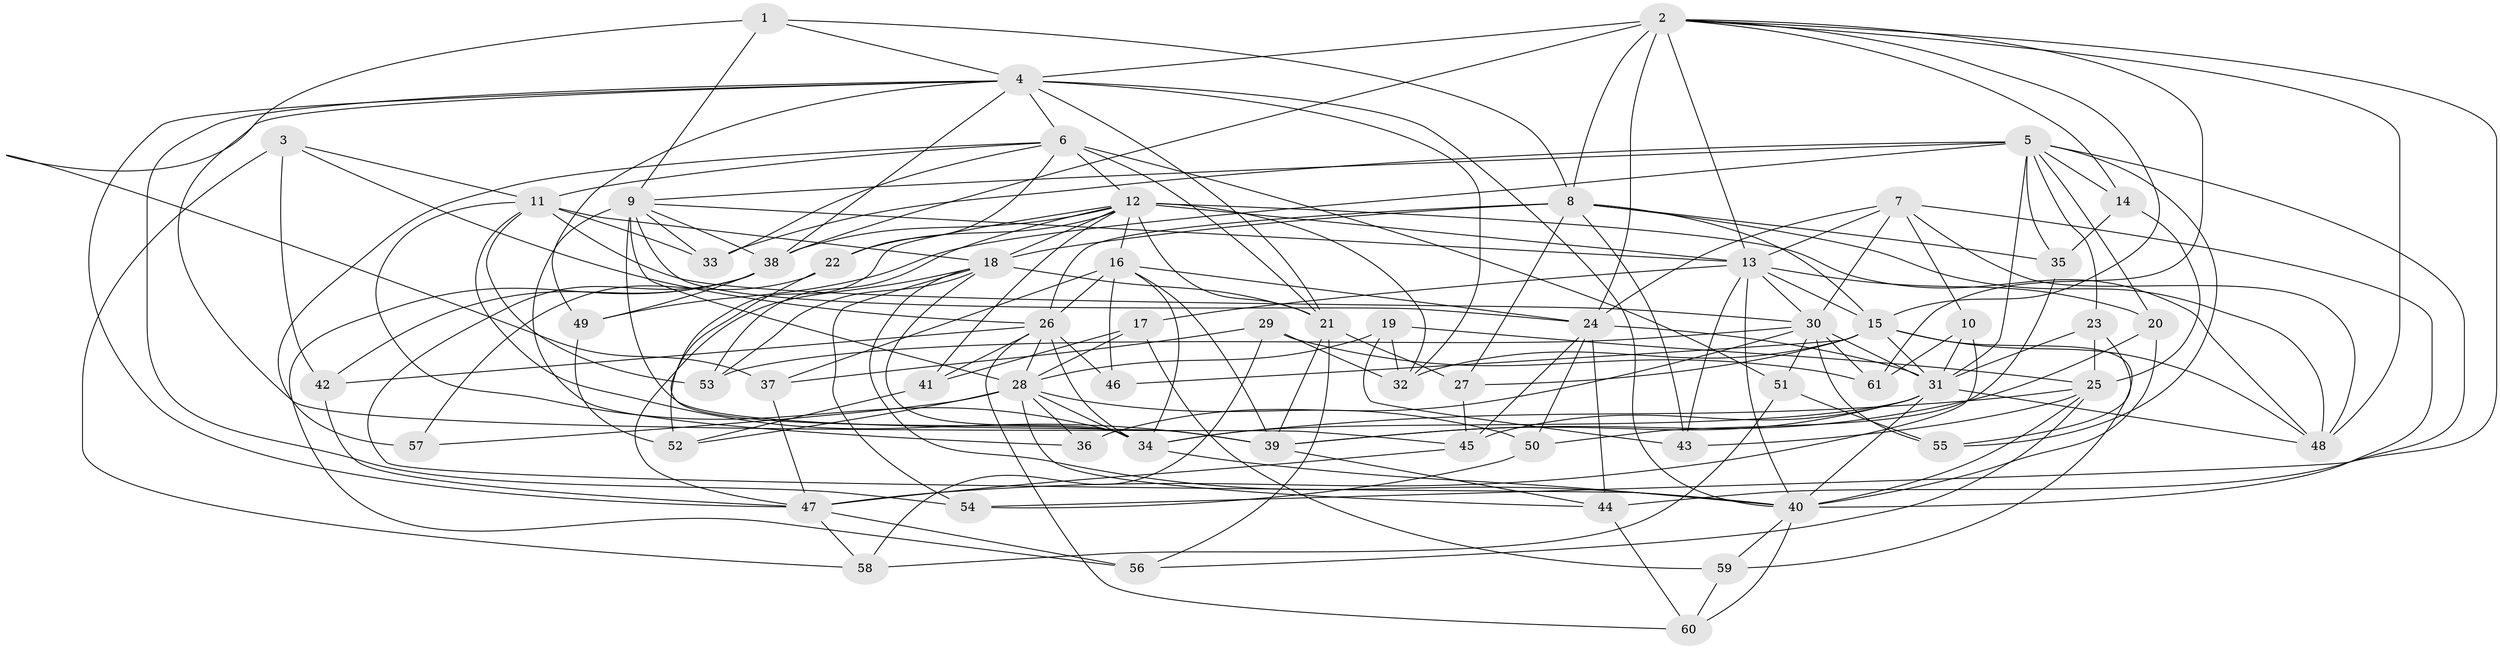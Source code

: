 // original degree distribution, {4: 1.0}
// Generated by graph-tools (version 1.1) at 2025/54/03/04/25 22:54:00]
// undirected, 61 vertices, 184 edges
graph export_dot {
  node [color=gray90,style=filled];
  1;
  2;
  3;
  4;
  5;
  6;
  7;
  8;
  9;
  10;
  11;
  12;
  13;
  14;
  15;
  16;
  17;
  18;
  19;
  20;
  21;
  22;
  23;
  24;
  25;
  26;
  27;
  28;
  29;
  30;
  31;
  32;
  33;
  34;
  35;
  36;
  37;
  38;
  39;
  40;
  41;
  42;
  43;
  44;
  45;
  46;
  47;
  48;
  49;
  50;
  51;
  52;
  53;
  54;
  55;
  56;
  57;
  58;
  59;
  60;
  61;
  1 -- 4 [weight=1.0];
  1 -- 8 [weight=1.0];
  1 -- 9 [weight=1.0];
  1 -- 37 [weight=1.0];
  2 -- 4 [weight=2.0];
  2 -- 8 [weight=1.0];
  2 -- 13 [weight=1.0];
  2 -- 14 [weight=1.0];
  2 -- 15 [weight=1.0];
  2 -- 24 [weight=1.0];
  2 -- 38 [weight=2.0];
  2 -- 48 [weight=1.0];
  2 -- 54 [weight=1.0];
  2 -- 61 [weight=1.0];
  3 -- 11 [weight=1.0];
  3 -- 26 [weight=1.0];
  3 -- 42 [weight=1.0];
  3 -- 58 [weight=1.0];
  4 -- 6 [weight=1.0];
  4 -- 21 [weight=1.0];
  4 -- 32 [weight=1.0];
  4 -- 38 [weight=1.0];
  4 -- 40 [weight=1.0];
  4 -- 45 [weight=1.0];
  4 -- 47 [weight=1.0];
  4 -- 49 [weight=1.0];
  4 -- 54 [weight=1.0];
  5 -- 9 [weight=1.0];
  5 -- 14 [weight=1.0];
  5 -- 20 [weight=1.0];
  5 -- 23 [weight=1.0];
  5 -- 31 [weight=1.0];
  5 -- 33 [weight=1.0];
  5 -- 35 [weight=1.0];
  5 -- 44 [weight=1.0];
  5 -- 49 [weight=1.0];
  5 -- 55 [weight=1.0];
  6 -- 11 [weight=1.0];
  6 -- 12 [weight=1.0];
  6 -- 21 [weight=2.0];
  6 -- 22 [weight=1.0];
  6 -- 33 [weight=1.0];
  6 -- 51 [weight=1.0];
  6 -- 57 [weight=2.0];
  7 -- 10 [weight=1.0];
  7 -- 13 [weight=1.0];
  7 -- 24 [weight=1.0];
  7 -- 30 [weight=1.0];
  7 -- 40 [weight=1.0];
  7 -- 48 [weight=1.0];
  8 -- 15 [weight=1.0];
  8 -- 18 [weight=2.0];
  8 -- 26 [weight=1.0];
  8 -- 27 [weight=1.0];
  8 -- 35 [weight=1.0];
  8 -- 43 [weight=1.0];
  8 -- 48 [weight=1.0];
  9 -- 13 [weight=1.0];
  9 -- 24 [weight=1.0];
  9 -- 28 [weight=1.0];
  9 -- 33 [weight=1.0];
  9 -- 36 [weight=2.0];
  9 -- 38 [weight=1.0];
  9 -- 39 [weight=1.0];
  10 -- 31 [weight=1.0];
  10 -- 47 [weight=1.0];
  10 -- 61 [weight=1.0];
  11 -- 18 [weight=3.0];
  11 -- 30 [weight=2.0];
  11 -- 33 [weight=1.0];
  11 -- 34 [weight=1.0];
  11 -- 39 [weight=2.0];
  11 -- 53 [weight=1.0];
  12 -- 13 [weight=1.0];
  12 -- 16 [weight=1.0];
  12 -- 18 [weight=1.0];
  12 -- 21 [weight=1.0];
  12 -- 22 [weight=1.0];
  12 -- 32 [weight=1.0];
  12 -- 38 [weight=1.0];
  12 -- 41 [weight=1.0];
  12 -- 48 [weight=1.0];
  12 -- 52 [weight=1.0];
  12 -- 53 [weight=1.0];
  13 -- 15 [weight=1.0];
  13 -- 17 [weight=1.0];
  13 -- 20 [weight=1.0];
  13 -- 30 [weight=1.0];
  13 -- 40 [weight=1.0];
  13 -- 43 [weight=1.0];
  14 -- 25 [weight=1.0];
  14 -- 35 [weight=1.0];
  15 -- 27 [weight=1.0];
  15 -- 31 [weight=1.0];
  15 -- 32 [weight=2.0];
  15 -- 46 [weight=1.0];
  15 -- 48 [weight=1.0];
  15 -- 59 [weight=1.0];
  16 -- 24 [weight=2.0];
  16 -- 26 [weight=1.0];
  16 -- 34 [weight=1.0];
  16 -- 37 [weight=1.0];
  16 -- 39 [weight=1.0];
  16 -- 46 [weight=1.0];
  17 -- 28 [weight=1.0];
  17 -- 41 [weight=1.0];
  17 -- 59 [weight=1.0];
  18 -- 21 [weight=1.0];
  18 -- 34 [weight=1.0];
  18 -- 40 [weight=1.0];
  18 -- 47 [weight=1.0];
  18 -- 53 [weight=1.0];
  18 -- 54 [weight=1.0];
  19 -- 25 [weight=1.0];
  19 -- 28 [weight=1.0];
  19 -- 32 [weight=1.0];
  19 -- 43 [weight=1.0];
  20 -- 39 [weight=1.0];
  20 -- 40 [weight=1.0];
  21 -- 27 [weight=1.0];
  21 -- 39 [weight=1.0];
  21 -- 56 [weight=1.0];
  22 -- 34 [weight=1.0];
  22 -- 57 [weight=1.0];
  23 -- 25 [weight=1.0];
  23 -- 31 [weight=1.0];
  23 -- 55 [weight=1.0];
  24 -- 31 [weight=1.0];
  24 -- 44 [weight=2.0];
  24 -- 45 [weight=1.0];
  24 -- 50 [weight=1.0];
  25 -- 34 [weight=2.0];
  25 -- 40 [weight=1.0];
  25 -- 43 [weight=1.0];
  25 -- 56 [weight=1.0];
  26 -- 28 [weight=1.0];
  26 -- 34 [weight=1.0];
  26 -- 41 [weight=1.0];
  26 -- 42 [weight=1.0];
  26 -- 46 [weight=2.0];
  26 -- 60 [weight=1.0];
  27 -- 45 [weight=1.0];
  28 -- 34 [weight=1.0];
  28 -- 36 [weight=1.0];
  28 -- 44 [weight=1.0];
  28 -- 50 [weight=1.0];
  28 -- 52 [weight=1.0];
  28 -- 57 [weight=1.0];
  29 -- 32 [weight=1.0];
  29 -- 37 [weight=1.0];
  29 -- 58 [weight=1.0];
  29 -- 61 [weight=1.0];
  30 -- 31 [weight=1.0];
  30 -- 36 [weight=1.0];
  30 -- 51 [weight=1.0];
  30 -- 53 [weight=1.0];
  30 -- 55 [weight=1.0];
  30 -- 61 [weight=1.0];
  31 -- 34 [weight=1.0];
  31 -- 39 [weight=1.0];
  31 -- 40 [weight=1.0];
  31 -- 45 [weight=2.0];
  31 -- 48 [weight=1.0];
  34 -- 40 [weight=1.0];
  35 -- 50 [weight=1.0];
  37 -- 47 [weight=1.0];
  38 -- 40 [weight=2.0];
  38 -- 42 [weight=1.0];
  38 -- 49 [weight=1.0];
  38 -- 56 [weight=1.0];
  39 -- 44 [weight=1.0];
  40 -- 59 [weight=1.0];
  40 -- 60 [weight=1.0];
  41 -- 52 [weight=1.0];
  42 -- 47 [weight=1.0];
  44 -- 60 [weight=1.0];
  45 -- 47 [weight=1.0];
  47 -- 56 [weight=1.0];
  47 -- 58 [weight=1.0];
  49 -- 52 [weight=1.0];
  50 -- 54 [weight=1.0];
  51 -- 55 [weight=1.0];
  51 -- 58 [weight=1.0];
  59 -- 60 [weight=1.0];
}
